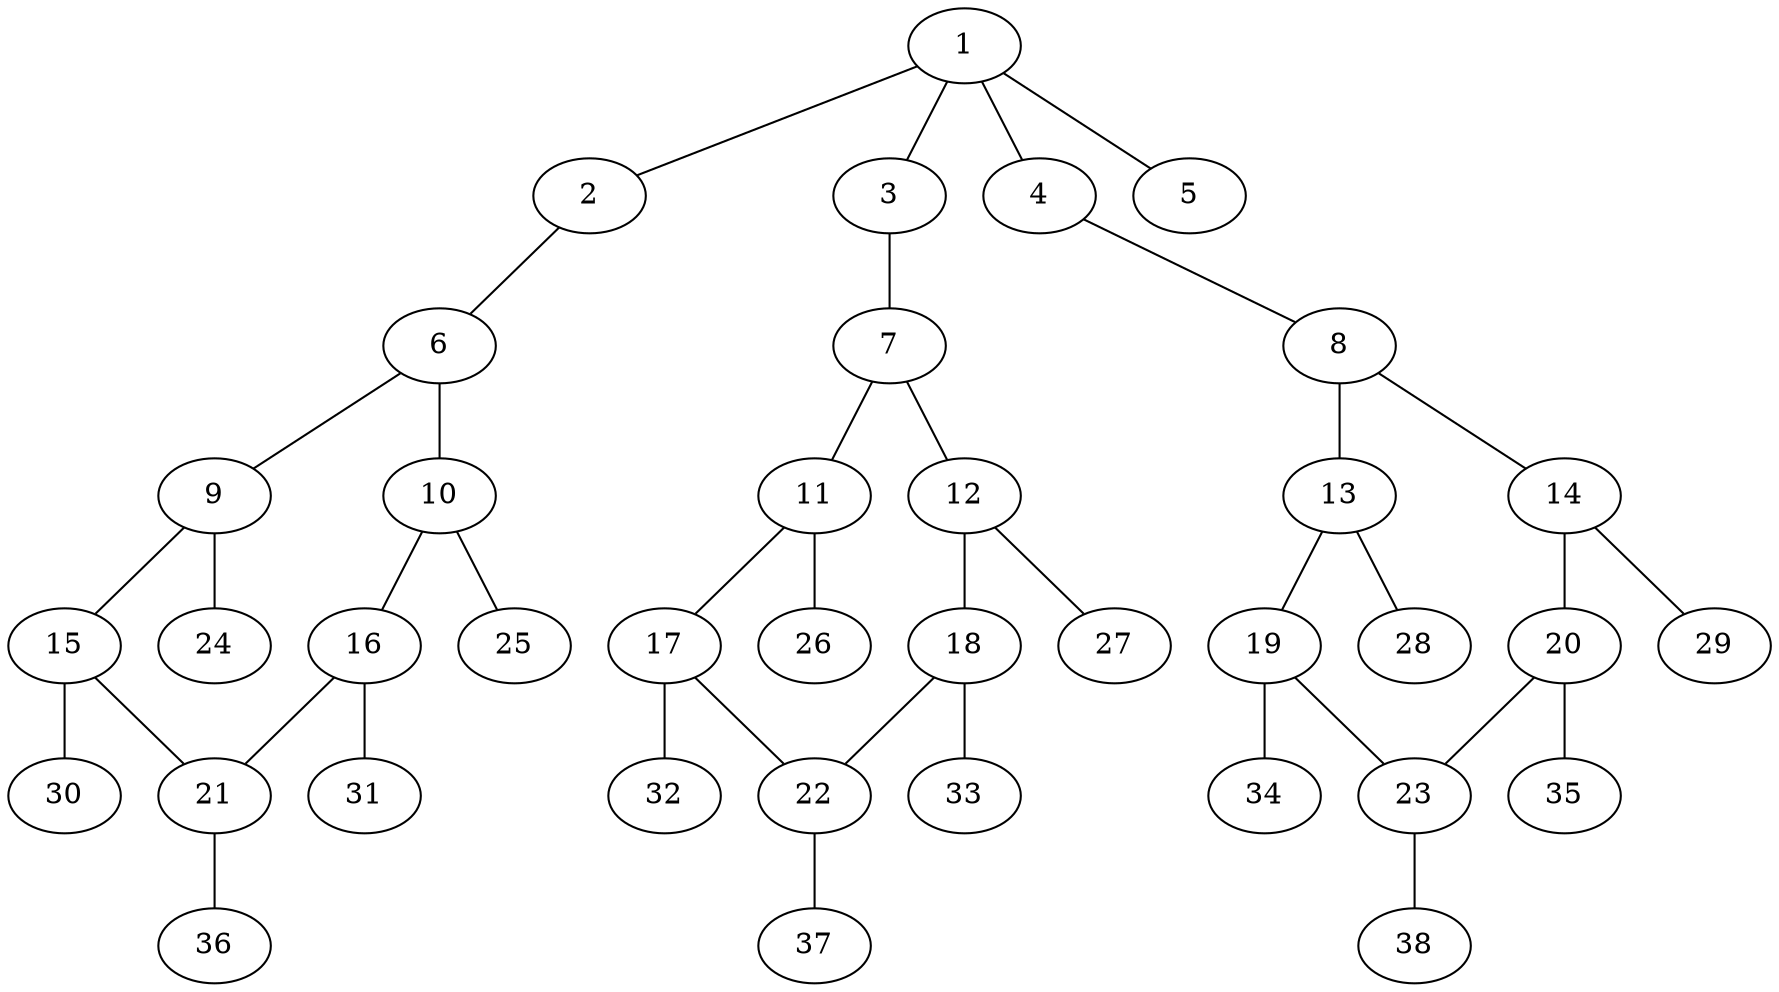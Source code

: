 graph molecule_299 {
	1	 [chem=P];
	2	 [chem=O];
	1 -- 2	 [valence=1];
	3	 [chem=O];
	1 -- 3	 [valence=1];
	4	 [chem=O];
	1 -- 4	 [valence=1];
	5	 [chem=O];
	1 -- 5	 [valence=2];
	6	 [chem=C];
	2 -- 6	 [valence=1];
	7	 [chem=C];
	3 -- 7	 [valence=1];
	8	 [chem=C];
	4 -- 8	 [valence=1];
	9	 [chem=C];
	6 -- 9	 [valence=2];
	10	 [chem=C];
	6 -- 10	 [valence=1];
	11	 [chem=C];
	7 -- 11	 [valence=2];
	12	 [chem=C];
	7 -- 12	 [valence=1];
	13	 [chem=C];
	8 -- 13	 [valence=2];
	14	 [chem=C];
	8 -- 14	 [valence=1];
	15	 [chem=C];
	9 -- 15	 [valence=1];
	24	 [chem=H];
	9 -- 24	 [valence=1];
	16	 [chem=C];
	10 -- 16	 [valence=2];
	25	 [chem=H];
	10 -- 25	 [valence=1];
	17	 [chem=C];
	11 -- 17	 [valence=1];
	26	 [chem=H];
	11 -- 26	 [valence=1];
	18	 [chem=C];
	12 -- 18	 [valence=2];
	27	 [chem=H];
	12 -- 27	 [valence=1];
	19	 [chem=C];
	13 -- 19	 [valence=1];
	28	 [chem=H];
	13 -- 28	 [valence=1];
	20	 [chem=C];
	14 -- 20	 [valence=2];
	29	 [chem=H];
	14 -- 29	 [valence=1];
	21	 [chem=C];
	15 -- 21	 [valence=2];
	30	 [chem=H];
	15 -- 30	 [valence=1];
	16 -- 21	 [valence=1];
	31	 [chem=H];
	16 -- 31	 [valence=1];
	22	 [chem=C];
	17 -- 22	 [valence=2];
	32	 [chem=H];
	17 -- 32	 [valence=1];
	18 -- 22	 [valence=1];
	33	 [chem=H];
	18 -- 33	 [valence=1];
	23	 [chem=C];
	19 -- 23	 [valence=2];
	34	 [chem=H];
	19 -- 34	 [valence=1];
	20 -- 23	 [valence=1];
	35	 [chem=H];
	20 -- 35	 [valence=1];
	36	 [chem=H];
	21 -- 36	 [valence=1];
	37	 [chem=H];
	22 -- 37	 [valence=1];
	38	 [chem=H];
	23 -- 38	 [valence=1];
}
